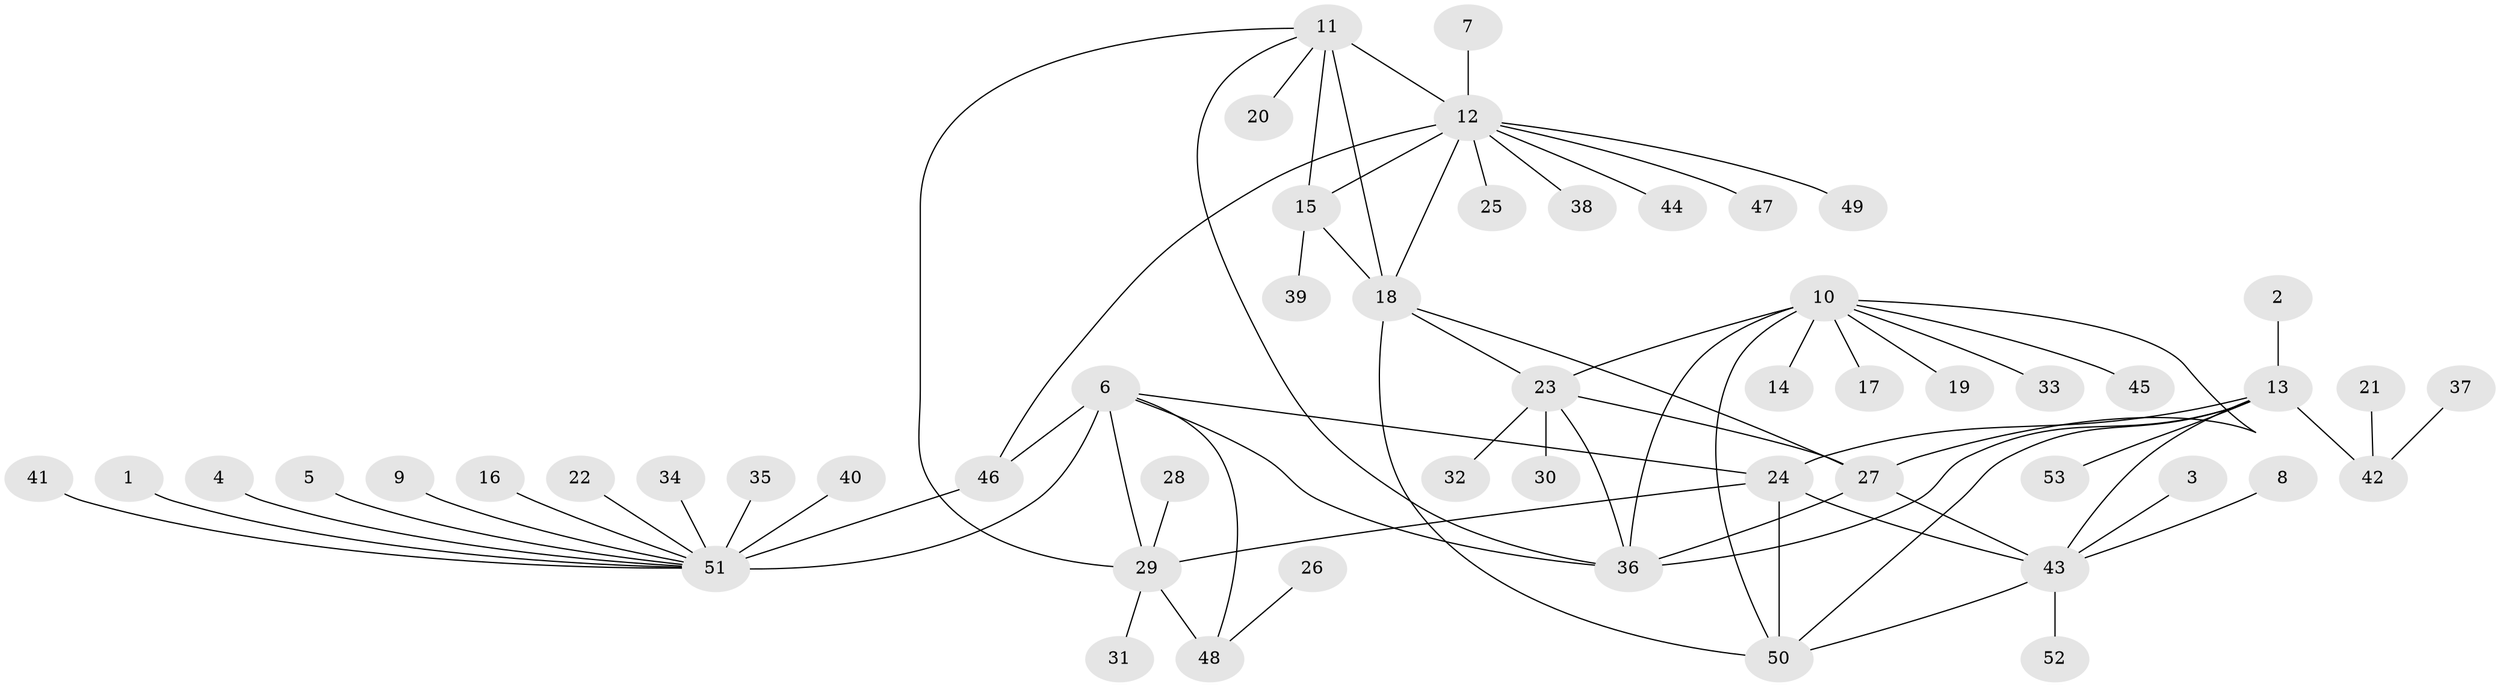 // original degree distribution, {5: 0.03773584905660377, 6: 0.02830188679245283, 11: 0.009433962264150943, 9: 0.02830188679245283, 7: 0.07547169811320754, 8: 0.02830188679245283, 10: 0.018867924528301886, 4: 0.009433962264150943, 13: 0.009433962264150943, 1: 0.5943396226415094, 3: 0.018867924528301886, 2: 0.14150943396226415}
// Generated by graph-tools (version 1.1) at 2025/02/03/09/25 03:02:53]
// undirected, 53 vertices, 72 edges
graph export_dot {
graph [start="1"]
  node [color=gray90,style=filled];
  1;
  2;
  3;
  4;
  5;
  6;
  7;
  8;
  9;
  10;
  11;
  12;
  13;
  14;
  15;
  16;
  17;
  18;
  19;
  20;
  21;
  22;
  23;
  24;
  25;
  26;
  27;
  28;
  29;
  30;
  31;
  32;
  33;
  34;
  35;
  36;
  37;
  38;
  39;
  40;
  41;
  42;
  43;
  44;
  45;
  46;
  47;
  48;
  49;
  50;
  51;
  52;
  53;
  1 -- 51 [weight=1.0];
  2 -- 13 [weight=1.0];
  3 -- 43 [weight=1.0];
  4 -- 51 [weight=1.0];
  5 -- 51 [weight=1.0];
  6 -- 24 [weight=1.0];
  6 -- 29 [weight=3.0];
  6 -- 36 [weight=2.0];
  6 -- 46 [weight=2.0];
  6 -- 48 [weight=1.0];
  6 -- 51 [weight=4.0];
  7 -- 12 [weight=1.0];
  8 -- 43 [weight=1.0];
  9 -- 51 [weight=1.0];
  10 -- 14 [weight=1.0];
  10 -- 17 [weight=1.0];
  10 -- 19 [weight=1.0];
  10 -- 23 [weight=2.0];
  10 -- 27 [weight=2.0];
  10 -- 33 [weight=1.0];
  10 -- 36 [weight=2.0];
  10 -- 45 [weight=1.0];
  10 -- 50 [weight=1.0];
  11 -- 12 [weight=2.0];
  11 -- 15 [weight=2.0];
  11 -- 18 [weight=2.0];
  11 -- 20 [weight=1.0];
  11 -- 29 [weight=1.0];
  11 -- 36 [weight=1.0];
  12 -- 15 [weight=1.0];
  12 -- 18 [weight=1.0];
  12 -- 25 [weight=1.0];
  12 -- 38 [weight=1.0];
  12 -- 44 [weight=1.0];
  12 -- 46 [weight=1.0];
  12 -- 47 [weight=1.0];
  12 -- 49 [weight=1.0];
  13 -- 24 [weight=1.0];
  13 -- 36 [weight=1.0];
  13 -- 42 [weight=1.0];
  13 -- 43 [weight=1.0];
  13 -- 50 [weight=2.0];
  13 -- 53 [weight=1.0];
  15 -- 18 [weight=1.0];
  15 -- 39 [weight=1.0];
  16 -- 51 [weight=1.0];
  18 -- 23 [weight=1.0];
  18 -- 27 [weight=1.0];
  18 -- 50 [weight=2.0];
  21 -- 42 [weight=1.0];
  22 -- 51 [weight=1.0];
  23 -- 27 [weight=1.0];
  23 -- 30 [weight=1.0];
  23 -- 32 [weight=1.0];
  23 -- 36 [weight=1.0];
  24 -- 29 [weight=1.0];
  24 -- 43 [weight=1.0];
  24 -- 50 [weight=2.0];
  26 -- 48 [weight=1.0];
  27 -- 36 [weight=1.0];
  27 -- 43 [weight=1.0];
  28 -- 29 [weight=1.0];
  29 -- 31 [weight=1.0];
  29 -- 48 [weight=3.0];
  34 -- 51 [weight=1.0];
  35 -- 51 [weight=1.0];
  37 -- 42 [weight=1.0];
  40 -- 51 [weight=1.0];
  41 -- 51 [weight=1.0];
  43 -- 50 [weight=2.0];
  43 -- 52 [weight=1.0];
  46 -- 51 [weight=2.0];
}
